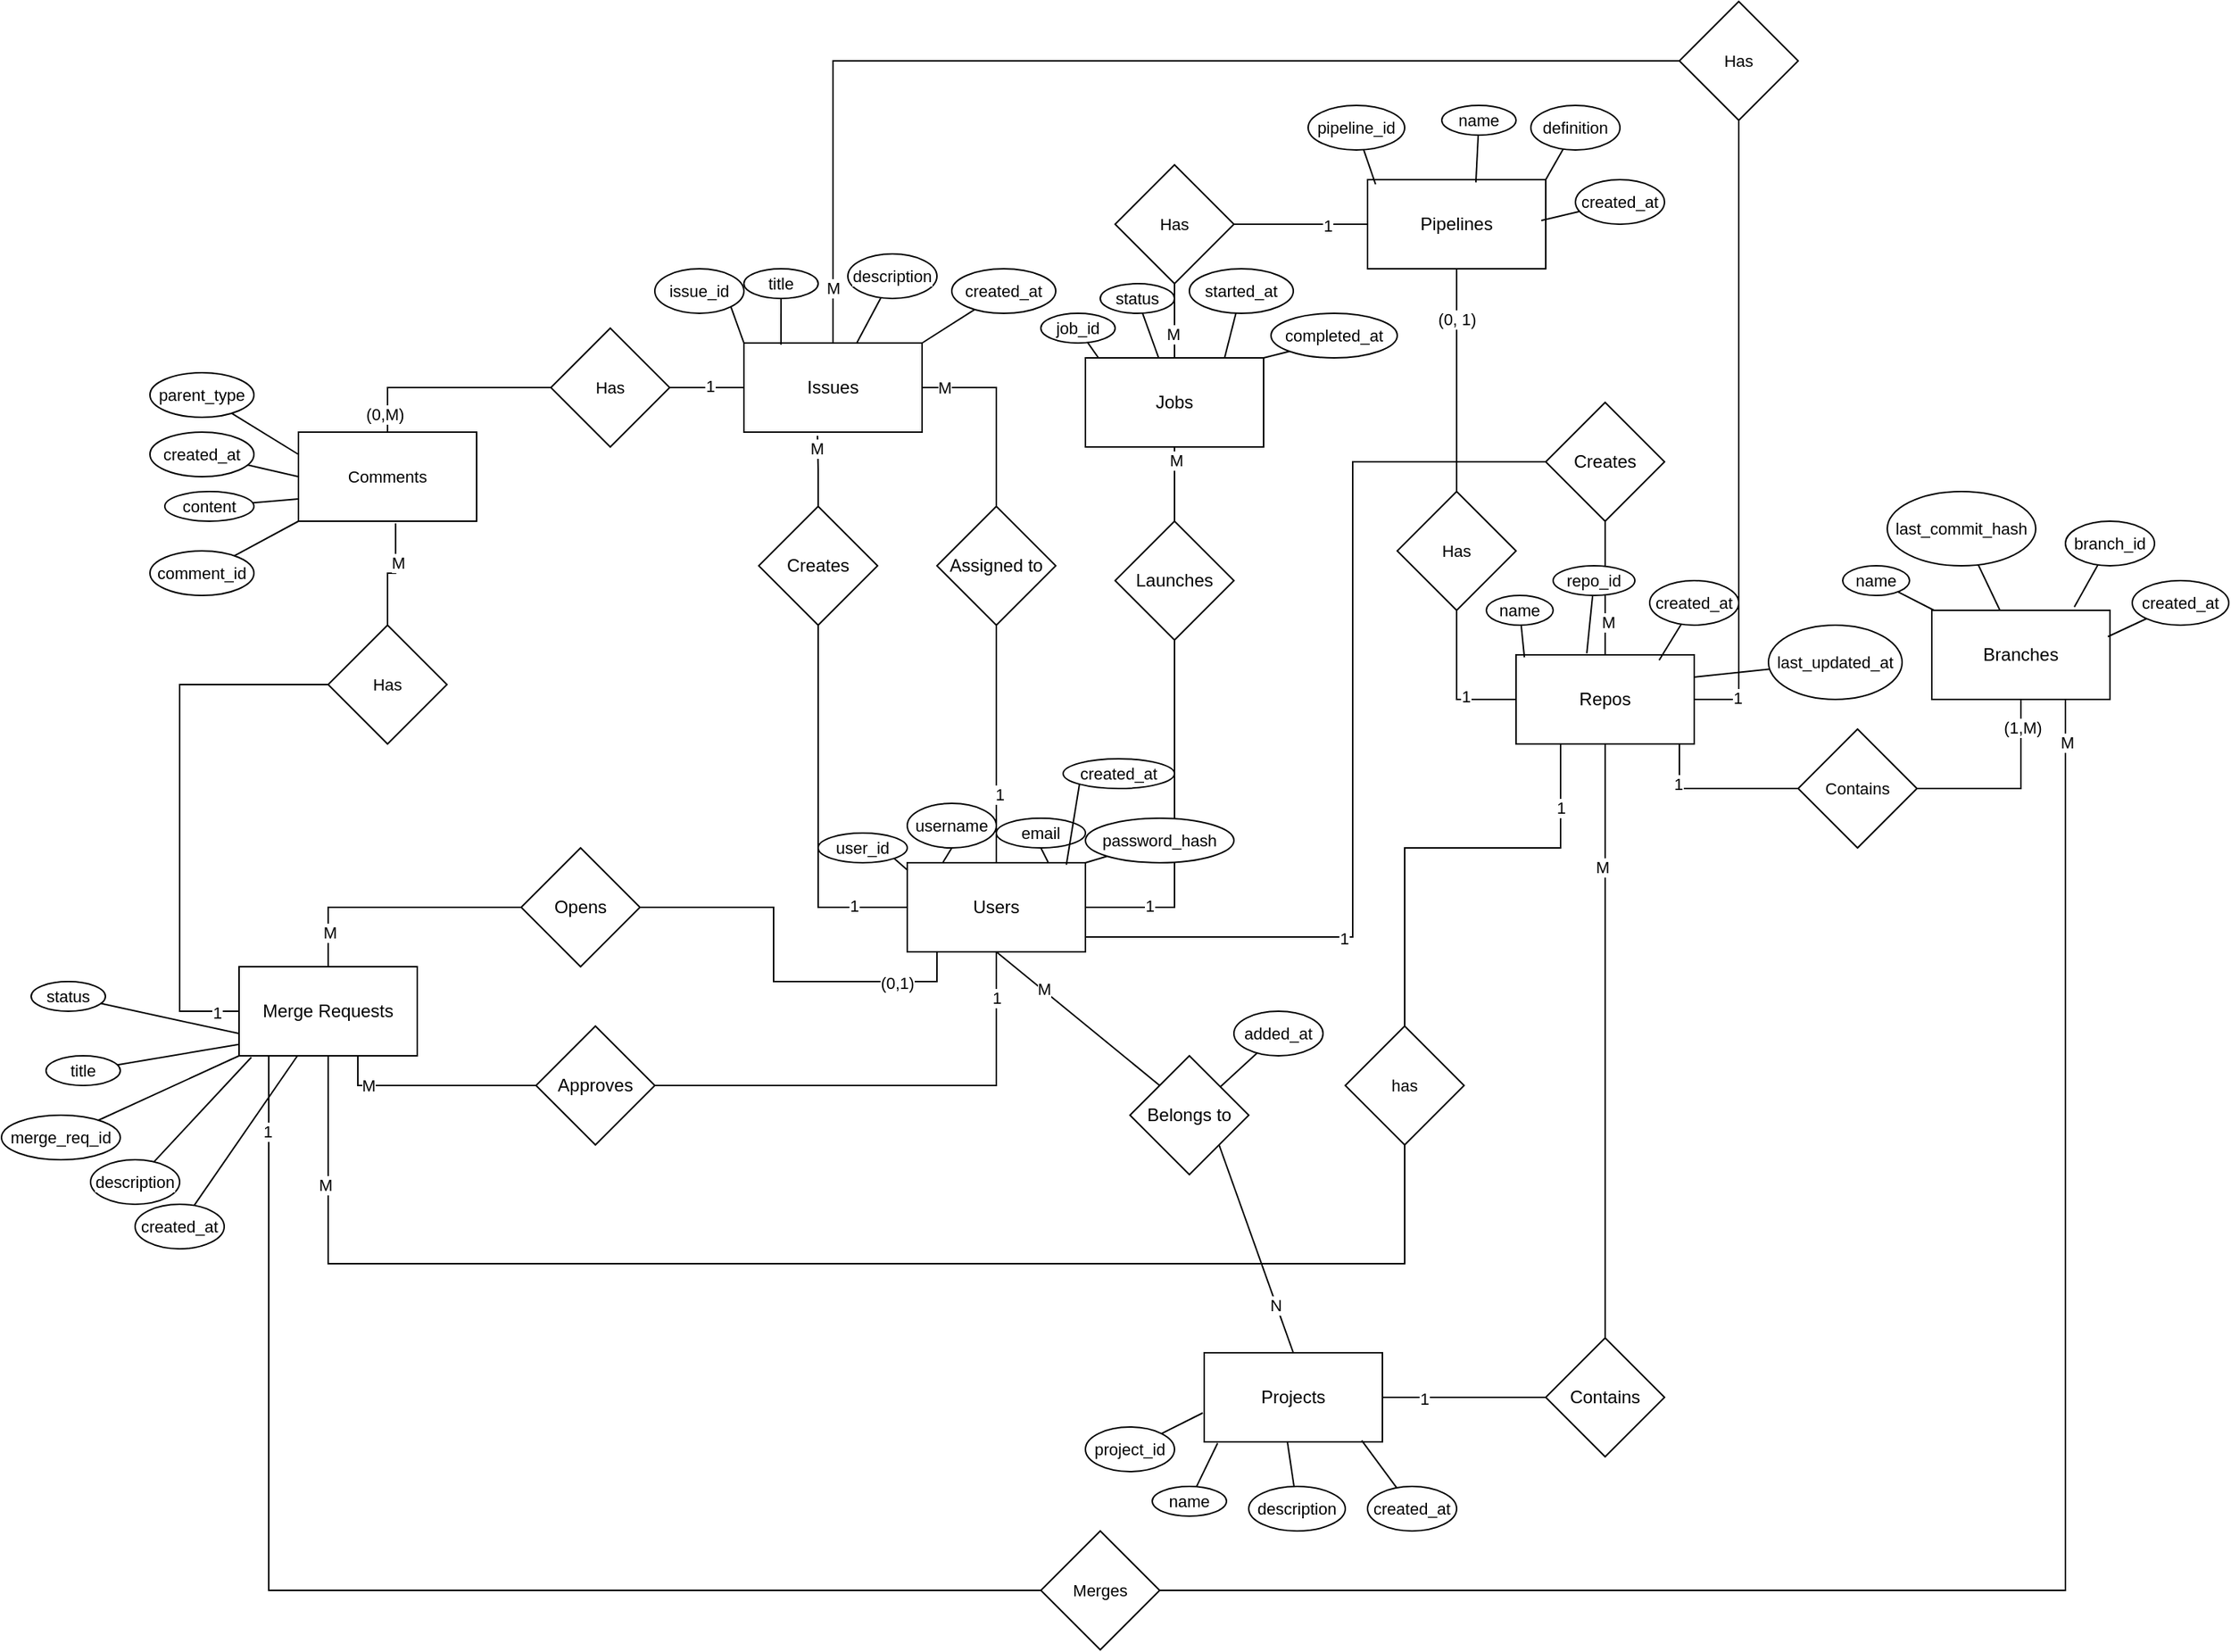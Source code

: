 <mxfile version="24.9.0">
  <diagram name="Page-1" id="9WMXPmVGfLl9m-wF9AGq">
    <mxGraphModel dx="1347" dy="1374" grid="1" gridSize="10" guides="1" tooltips="1" connect="1" arrows="1" fold="1" page="1" pageScale="1" pageWidth="850" pageHeight="1100" math="0" shadow="0">
      <root>
        <mxCell id="0" />
        <mxCell id="1" parent="0" />
        <mxCell id="Exz_5KAonhEpIPO5piU3-28" style="edgeStyle=orthogonalEdgeStyle;shape=connector;rounded=0;orthogonalLoop=1;jettySize=auto;html=1;entryX=0.5;entryY=1;entryDx=0;entryDy=0;strokeColor=default;align=center;verticalAlign=middle;fontFamily=Helvetica;fontSize=11;fontColor=default;labelBackgroundColor=default;endArrow=none;endFill=0;" parent="1" source="7focWxFbv3LHwCpcYrbg-1" target="Exz_5KAonhEpIPO5piU3-11" edge="1">
          <mxGeometry relative="1" as="geometry" />
        </mxCell>
        <mxCell id="Exz_5KAonhEpIPO5piU3-44" value="1" style="edgeLabel;html=1;align=center;verticalAlign=middle;resizable=0;points=[];fontFamily=Helvetica;fontSize=11;fontColor=default;labelBackgroundColor=default;" parent="Exz_5KAonhEpIPO5piU3-28" vertex="1" connectable="0">
          <mxGeometry x="-0.643" y="1" relative="1" as="geometry">
            <mxPoint as="offset" />
          </mxGeometry>
        </mxCell>
        <mxCell id="Exz_5KAonhEpIPO5piU3-42" style="edgeStyle=orthogonalEdgeStyle;shape=connector;rounded=0;orthogonalLoop=1;jettySize=auto;html=1;entryX=0;entryY=0.5;entryDx=0;entryDy=0;strokeColor=default;align=center;verticalAlign=middle;fontFamily=Helvetica;fontSize=11;fontColor=default;labelBackgroundColor=default;endArrow=none;endFill=0;" parent="1" source="7focWxFbv3LHwCpcYrbg-1" target="Exz_5KAonhEpIPO5piU3-40" edge="1">
          <mxGeometry relative="1" as="geometry">
            <Array as="points">
              <mxPoint x="390" y="440" />
              <mxPoint x="390" y="120" />
            </Array>
          </mxGeometry>
        </mxCell>
        <mxCell id="Exz_5KAonhEpIPO5piU3-46" value="1" style="edgeLabel;html=1;align=center;verticalAlign=middle;resizable=0;points=[];fontFamily=Helvetica;fontSize=11;fontColor=default;labelBackgroundColor=default;" parent="Exz_5KAonhEpIPO5piU3-42" vertex="1" connectable="0">
          <mxGeometry x="-0.447" y="-1" relative="1" as="geometry">
            <mxPoint as="offset" />
          </mxGeometry>
        </mxCell>
        <mxCell id="7focWxFbv3LHwCpcYrbg-1" value="Users" style="rounded=0;whiteSpace=wrap;html=1;" parent="1" vertex="1">
          <mxGeometry x="90" y="390" width="120" height="60" as="geometry" />
        </mxCell>
        <mxCell id="Exz_5KAonhEpIPO5piU3-63" style="edgeStyle=orthogonalEdgeStyle;shape=connector;rounded=0;orthogonalLoop=1;jettySize=auto;html=1;entryX=0.5;entryY=1;entryDx=0;entryDy=0;strokeColor=default;align=center;verticalAlign=middle;fontFamily=Helvetica;fontSize=11;fontColor=default;labelBackgroundColor=default;endArrow=none;endFill=0;" parent="1" source="Exz_5KAonhEpIPO5piU3-1" target="Exz_5KAonhEpIPO5piU3-59" edge="1">
          <mxGeometry relative="1" as="geometry">
            <Array as="points">
              <mxPoint x="650" y="280" />
            </Array>
          </mxGeometry>
        </mxCell>
        <mxCell id="Exz_5KAonhEpIPO5piU3-64" value="1" style="edgeLabel;html=1;align=center;verticalAlign=middle;resizable=0;points=[];fontFamily=Helvetica;fontSize=11;fontColor=default;labelBackgroundColor=default;" parent="Exz_5KAonhEpIPO5piU3-63" vertex="1" connectable="0">
          <mxGeometry x="-0.852" y="1" relative="1" as="geometry">
            <mxPoint as="offset" />
          </mxGeometry>
        </mxCell>
        <mxCell id="Exz_5KAonhEpIPO5piU3-78" style="edgeStyle=orthogonalEdgeStyle;shape=connector;rounded=0;orthogonalLoop=1;jettySize=auto;html=1;entryX=0;entryY=0.5;entryDx=0;entryDy=0;strokeColor=default;align=center;verticalAlign=middle;fontFamily=Helvetica;fontSize=11;fontColor=default;labelBackgroundColor=default;endArrow=none;endFill=0;" parent="1" source="Exz_5KAonhEpIPO5piU3-1" target="Exz_5KAonhEpIPO5piU3-77" edge="1">
          <mxGeometry relative="1" as="geometry">
            <Array as="points">
              <mxPoint x="610" y="340" />
            </Array>
          </mxGeometry>
        </mxCell>
        <mxCell id="Exz_5KAonhEpIPO5piU3-80" value="1" style="edgeLabel;html=1;align=center;verticalAlign=middle;resizable=0;points=[];fontFamily=Helvetica;fontSize=11;fontColor=default;labelBackgroundColor=default;" parent="Exz_5KAonhEpIPO5piU3-78" vertex="1" connectable="0">
          <mxGeometry x="-0.522" y="-1" relative="1" as="geometry">
            <mxPoint as="offset" />
          </mxGeometry>
        </mxCell>
        <mxCell id="Exz_5KAonhEpIPO5piU3-1" value="Repos" style="rounded=0;whiteSpace=wrap;html=1;" parent="1" vertex="1">
          <mxGeometry x="500" y="250" width="120" height="60" as="geometry" />
        </mxCell>
        <mxCell id="Exz_5KAonhEpIPO5piU3-61" style="edgeStyle=orthogonalEdgeStyle;shape=connector;rounded=0;orthogonalLoop=1;jettySize=auto;html=1;entryX=0;entryY=0.5;entryDx=0;entryDy=0;strokeColor=default;align=center;verticalAlign=middle;fontFamily=Helvetica;fontSize=11;fontColor=default;labelBackgroundColor=default;endArrow=none;endFill=0;" parent="1" source="Exz_5KAonhEpIPO5piU3-2" target="Exz_5KAonhEpIPO5piU3-59" edge="1">
          <mxGeometry relative="1" as="geometry">
            <Array as="points">
              <mxPoint x="40" y="-150" />
            </Array>
          </mxGeometry>
        </mxCell>
        <mxCell id="Exz_5KAonhEpIPO5piU3-65" value="M" style="edgeLabel;html=1;align=center;verticalAlign=middle;resizable=0;points=[];fontFamily=Helvetica;fontSize=11;fontColor=default;labelBackgroundColor=default;" parent="Exz_5KAonhEpIPO5piU3-61" vertex="1" connectable="0">
          <mxGeometry x="-0.901" relative="1" as="geometry">
            <mxPoint as="offset" />
          </mxGeometry>
        </mxCell>
        <mxCell id="Exz_5KAonhEpIPO5piU3-88" style="edgeStyle=orthogonalEdgeStyle;shape=connector;rounded=0;orthogonalLoop=1;jettySize=auto;html=1;entryX=1;entryY=0.5;entryDx=0;entryDy=0;strokeColor=default;align=center;verticalAlign=middle;fontFamily=Helvetica;fontSize=11;fontColor=default;labelBackgroundColor=default;endArrow=none;endFill=0;" parent="1" source="Exz_5KAonhEpIPO5piU3-2" target="Exz_5KAonhEpIPO5piU3-83" edge="1">
          <mxGeometry relative="1" as="geometry" />
        </mxCell>
        <mxCell id="Exz_5KAonhEpIPO5piU3-92" value="1" style="edgeLabel;html=1;align=center;verticalAlign=middle;resizable=0;points=[];fontFamily=Helvetica;fontSize=11;fontColor=default;labelBackgroundColor=default;" parent="Exz_5KAonhEpIPO5piU3-88" vertex="1" connectable="0">
          <mxGeometry x="-0.083" y="-1" relative="1" as="geometry">
            <mxPoint as="offset" />
          </mxGeometry>
        </mxCell>
        <mxCell id="Exz_5KAonhEpIPO5piU3-2" value="Issues" style="rounded=0;whiteSpace=wrap;html=1;" parent="1" vertex="1">
          <mxGeometry x="-20" y="40" width="120" height="60" as="geometry" />
        </mxCell>
        <mxCell id="Exz_5KAonhEpIPO5piU3-68" style="edgeStyle=orthogonalEdgeStyle;shape=connector;rounded=0;orthogonalLoop=1;jettySize=auto;html=1;entryX=0.5;entryY=0;entryDx=0;entryDy=0;strokeColor=default;align=center;verticalAlign=middle;fontFamily=Helvetica;fontSize=11;fontColor=default;labelBackgroundColor=default;endArrow=none;endFill=0;" parent="1" source="Exz_5KAonhEpIPO5piU3-3" target="Exz_5KAonhEpIPO5piU3-67" edge="1">
          <mxGeometry relative="1" as="geometry" />
        </mxCell>
        <mxCell id="Exz_5KAonhEpIPO5piU3-74" value="(0, 1)" style="edgeLabel;html=1;align=center;verticalAlign=middle;resizable=0;points=[];fontFamily=Helvetica;fontSize=11;fontColor=default;labelBackgroundColor=default;" parent="Exz_5KAonhEpIPO5piU3-68" vertex="1" connectable="0">
          <mxGeometry x="-0.548" relative="1" as="geometry">
            <mxPoint as="offset" />
          </mxGeometry>
        </mxCell>
        <mxCell id="Exz_5KAonhEpIPO5piU3-70" style="edgeStyle=orthogonalEdgeStyle;shape=connector;rounded=0;orthogonalLoop=1;jettySize=auto;html=1;entryX=1;entryY=0.5;entryDx=0;entryDy=0;strokeColor=default;align=center;verticalAlign=middle;fontFamily=Helvetica;fontSize=11;fontColor=default;labelBackgroundColor=default;endArrow=none;endFill=0;" parent="1" source="Exz_5KAonhEpIPO5piU3-3" target="Exz_5KAonhEpIPO5piU3-66" edge="1">
          <mxGeometry relative="1" as="geometry" />
        </mxCell>
        <mxCell id="Exz_5KAonhEpIPO5piU3-72" value="1" style="edgeLabel;html=1;align=center;verticalAlign=middle;resizable=0;points=[];fontFamily=Helvetica;fontSize=11;fontColor=default;labelBackgroundColor=default;" parent="Exz_5KAonhEpIPO5piU3-70" vertex="1" connectable="0">
          <mxGeometry x="-0.403" y="1" relative="1" as="geometry">
            <mxPoint as="offset" />
          </mxGeometry>
        </mxCell>
        <mxCell id="Exz_5KAonhEpIPO5piU3-3" value="Pipelines" style="rounded=0;whiteSpace=wrap;html=1;" parent="1" vertex="1">
          <mxGeometry x="400" y="-70" width="120" height="60" as="geometry" />
        </mxCell>
        <mxCell id="Exz_5KAonhEpIPO5piU3-50" style="edgeStyle=orthogonalEdgeStyle;shape=connector;rounded=0;orthogonalLoop=1;jettySize=auto;html=1;entryX=0;entryY=0.5;entryDx=0;entryDy=0;strokeColor=default;align=center;verticalAlign=middle;fontFamily=Helvetica;fontSize=11;fontColor=default;labelBackgroundColor=default;endArrow=none;endFill=0;" parent="1" source="Exz_5KAonhEpIPO5piU3-4" target="Exz_5KAonhEpIPO5piU3-41" edge="1">
          <mxGeometry relative="1" as="geometry" />
        </mxCell>
        <mxCell id="Exz_5KAonhEpIPO5piU3-52" value="1" style="edgeLabel;html=1;align=center;verticalAlign=middle;resizable=0;points=[];fontFamily=Helvetica;fontSize=11;fontColor=default;labelBackgroundColor=default;" parent="Exz_5KAonhEpIPO5piU3-50" vertex="1" connectable="0">
          <mxGeometry x="-0.496" y="-1" relative="1" as="geometry">
            <mxPoint as="offset" />
          </mxGeometry>
        </mxCell>
        <mxCell id="Exz_5KAonhEpIPO5piU3-4" value="Projects" style="rounded=0;whiteSpace=wrap;html=1;" parent="1" vertex="1">
          <mxGeometry x="290" y="720" width="120" height="60" as="geometry" />
        </mxCell>
        <mxCell id="Exz_5KAonhEpIPO5piU3-5" value="Branches" style="rounded=0;whiteSpace=wrap;html=1;" parent="1" vertex="1">
          <mxGeometry x="780" y="220" width="120" height="60" as="geometry" />
        </mxCell>
        <mxCell id="Exz_5KAonhEpIPO5piU3-85" style="edgeStyle=orthogonalEdgeStyle;shape=connector;rounded=0;orthogonalLoop=1;jettySize=auto;html=1;entryX=0;entryY=0.5;entryDx=0;entryDy=0;strokeColor=default;align=center;verticalAlign=middle;fontFamily=Helvetica;fontSize=11;fontColor=default;labelBackgroundColor=default;endArrow=none;endFill=0;" parent="1" source="Exz_5KAonhEpIPO5piU3-6" target="Exz_5KAonhEpIPO5piU3-84" edge="1">
          <mxGeometry relative="1" as="geometry">
            <Array as="points">
              <mxPoint x="-400" y="490" />
              <mxPoint x="-400" y="270" />
            </Array>
          </mxGeometry>
        </mxCell>
        <mxCell id="Exz_5KAonhEpIPO5piU3-89" value="1" style="edgeLabel;html=1;align=center;verticalAlign=middle;resizable=0;points=[];fontFamily=Helvetica;fontSize=11;fontColor=default;labelBackgroundColor=default;" parent="Exz_5KAonhEpIPO5piU3-85" vertex="1" connectable="0">
          <mxGeometry x="-0.913" y="1" relative="1" as="geometry">
            <mxPoint as="offset" />
          </mxGeometry>
        </mxCell>
        <mxCell id="Exz_5KAonhEpIPO5piU3-95" style="edgeStyle=orthogonalEdgeStyle;shape=connector;rounded=0;orthogonalLoop=1;jettySize=auto;html=1;entryX=0;entryY=0.5;entryDx=0;entryDy=0;strokeColor=default;align=center;verticalAlign=middle;fontFamily=Helvetica;fontSize=11;fontColor=default;labelBackgroundColor=default;endArrow=none;endFill=0;" parent="1" source="Exz_5KAonhEpIPO5piU3-6" target="Exz_5KAonhEpIPO5piU3-94" edge="1">
          <mxGeometry relative="1" as="geometry">
            <Array as="points">
              <mxPoint x="-340" y="880" />
            </Array>
          </mxGeometry>
        </mxCell>
        <mxCell id="Exz_5KAonhEpIPO5piU3-97" value="1" style="edgeLabel;html=1;align=center;verticalAlign=middle;resizable=0;points=[];fontFamily=Helvetica;fontSize=11;fontColor=default;labelBackgroundColor=default;" parent="Exz_5KAonhEpIPO5piU3-95" vertex="1" connectable="0">
          <mxGeometry x="-0.884" y="-1" relative="1" as="geometry">
            <mxPoint as="offset" />
          </mxGeometry>
        </mxCell>
        <mxCell id="Exz_5KAonhEpIPO5piU3-101" style="edgeStyle=orthogonalEdgeStyle;shape=connector;rounded=0;orthogonalLoop=1;jettySize=auto;html=1;entryX=0.5;entryY=1;entryDx=0;entryDy=0;strokeColor=default;align=center;verticalAlign=middle;fontFamily=Helvetica;fontSize=11;fontColor=default;labelBackgroundColor=default;endArrow=none;endFill=0;" parent="1" source="Exz_5KAonhEpIPO5piU3-6" target="Exz_5KAonhEpIPO5piU3-100" edge="1">
          <mxGeometry relative="1" as="geometry">
            <Array as="points">
              <mxPoint x="-300" y="660" />
              <mxPoint x="425" y="660" />
            </Array>
          </mxGeometry>
        </mxCell>
        <mxCell id="Exz_5KAonhEpIPO5piU3-103" value="M" style="edgeLabel;html=1;align=center;verticalAlign=middle;resizable=0;points=[];fontFamily=Helvetica;fontSize=11;fontColor=default;labelBackgroundColor=default;" parent="Exz_5KAonhEpIPO5piU3-101" vertex="1" connectable="0">
          <mxGeometry x="-0.816" y="-2" relative="1" as="geometry">
            <mxPoint as="offset" />
          </mxGeometry>
        </mxCell>
        <mxCell id="Exz_5KAonhEpIPO5piU3-6" value="Merge Requests" style="rounded=0;whiteSpace=wrap;html=1;" parent="1" vertex="1">
          <mxGeometry x="-360" y="460" width="120" height="60" as="geometry" />
        </mxCell>
        <mxCell id="Exz_5KAonhEpIPO5piU3-7" value="Jobs" style="rounded=0;whiteSpace=wrap;html=1;" parent="1" vertex="1">
          <mxGeometry x="210" y="50" width="120" height="60" as="geometry" />
        </mxCell>
        <mxCell id="Exz_5KAonhEpIPO5piU3-8" value="Belongs to" style="rhombus;whiteSpace=wrap;html=1;" parent="1" vertex="1">
          <mxGeometry x="240" y="520" width="80" height="80" as="geometry" />
        </mxCell>
        <mxCell id="Exz_5KAonhEpIPO5piU3-9" value="" style="endArrow=none;html=1;rounded=0;entryX=0.5;entryY=1;entryDx=0;entryDy=0;exitX=0;exitY=0;exitDx=0;exitDy=0;" parent="1" source="Exz_5KAonhEpIPO5piU3-8" target="7focWxFbv3LHwCpcYrbg-1" edge="1">
          <mxGeometry width="50" height="50" relative="1" as="geometry">
            <mxPoint x="120" y="550" as="sourcePoint" />
            <mxPoint x="170" y="500" as="targetPoint" />
          </mxGeometry>
        </mxCell>
        <mxCell id="Exz_5KAonhEpIPO5piU3-48" value="M" style="edgeLabel;html=1;align=center;verticalAlign=middle;resizable=0;points=[];fontFamily=Helvetica;fontSize=11;fontColor=default;labelBackgroundColor=default;" parent="Exz_5KAonhEpIPO5piU3-9" vertex="1" connectable="0">
          <mxGeometry x="0.43" y="-1" relative="1" as="geometry">
            <mxPoint as="offset" />
          </mxGeometry>
        </mxCell>
        <mxCell id="Exz_5KAonhEpIPO5piU3-10" value="" style="endArrow=none;html=1;rounded=0;entryX=1;entryY=1;entryDx=0;entryDy=0;exitX=0.5;exitY=0;exitDx=0;exitDy=0;" parent="1" source="Exz_5KAonhEpIPO5piU3-4" target="Exz_5KAonhEpIPO5piU3-8" edge="1">
          <mxGeometry width="50" height="50" relative="1" as="geometry">
            <mxPoint x="390" y="630" as="sourcePoint" />
            <mxPoint x="300" y="610" as="targetPoint" />
          </mxGeometry>
        </mxCell>
        <mxCell id="Exz_5KAonhEpIPO5piU3-49" value="N" style="edgeLabel;html=1;align=center;verticalAlign=middle;resizable=0;points=[];fontFamily=Helvetica;fontSize=11;fontColor=default;labelBackgroundColor=default;" parent="Exz_5KAonhEpIPO5piU3-10" vertex="1" connectable="0">
          <mxGeometry x="-0.528" y="1" relative="1" as="geometry">
            <mxPoint as="offset" />
          </mxGeometry>
        </mxCell>
        <mxCell id="Exz_5KAonhEpIPO5piU3-29" style="edgeStyle=orthogonalEdgeStyle;shape=connector;rounded=0;orthogonalLoop=1;jettySize=auto;html=1;entryX=0.5;entryY=1;entryDx=0;entryDy=0;strokeColor=default;align=center;verticalAlign=middle;fontFamily=Helvetica;fontSize=11;fontColor=default;labelBackgroundColor=default;endArrow=none;endFill=0;" parent="1" source="Exz_5KAonhEpIPO5piU3-11" target="Exz_5KAonhEpIPO5piU3-7" edge="1">
          <mxGeometry relative="1" as="geometry" />
        </mxCell>
        <mxCell id="Exz_5KAonhEpIPO5piU3-45" value="M" style="edgeLabel;html=1;align=center;verticalAlign=middle;resizable=0;points=[];fontFamily=Helvetica;fontSize=11;fontColor=default;labelBackgroundColor=default;" parent="Exz_5KAonhEpIPO5piU3-29" vertex="1" connectable="0">
          <mxGeometry x="0.668" y="-1" relative="1" as="geometry">
            <mxPoint as="offset" />
          </mxGeometry>
        </mxCell>
        <mxCell id="Exz_5KAonhEpIPO5piU3-11" value="Launches" style="rhombus;whiteSpace=wrap;html=1;" parent="1" vertex="1">
          <mxGeometry x="230" y="160" width="80" height="80" as="geometry" />
        </mxCell>
        <mxCell id="Exz_5KAonhEpIPO5piU3-17" style="edgeStyle=orthogonalEdgeStyle;rounded=0;orthogonalLoop=1;jettySize=auto;html=1;exitX=0.5;exitY=1;exitDx=0;exitDy=0;entryX=0.5;entryY=0;entryDx=0;entryDy=0;endArrow=none;endFill=0;" parent="1" source="Exz_5KAonhEpIPO5piU3-12" target="7focWxFbv3LHwCpcYrbg-1" edge="1">
          <mxGeometry relative="1" as="geometry" />
        </mxCell>
        <mxCell id="Exz_5KAonhEpIPO5piU3-26" value="1" style="edgeLabel;html=1;align=center;verticalAlign=middle;resizable=0;points=[];fontFamily=Helvetica;fontSize=11;fontColor=default;labelBackgroundColor=default;" parent="Exz_5KAonhEpIPO5piU3-17" vertex="1" connectable="0">
          <mxGeometry x="0.417" y="2" relative="1" as="geometry">
            <mxPoint as="offset" />
          </mxGeometry>
        </mxCell>
        <mxCell id="Exz_5KAonhEpIPO5piU3-24" style="edgeStyle=orthogonalEdgeStyle;shape=connector;rounded=0;orthogonalLoop=1;jettySize=auto;html=1;exitX=0.5;exitY=0;exitDx=0;exitDy=0;entryX=1;entryY=0.5;entryDx=0;entryDy=0;strokeColor=default;align=center;verticalAlign=middle;fontFamily=Helvetica;fontSize=11;fontColor=default;labelBackgroundColor=default;endArrow=none;endFill=0;" parent="1" source="Exz_5KAonhEpIPO5piU3-12" target="Exz_5KAonhEpIPO5piU3-2" edge="1">
          <mxGeometry relative="1" as="geometry" />
        </mxCell>
        <mxCell id="Exz_5KAonhEpIPO5piU3-27" value="M" style="edgeLabel;html=1;align=center;verticalAlign=middle;resizable=0;points=[];fontFamily=Helvetica;fontSize=11;fontColor=default;labelBackgroundColor=default;" parent="Exz_5KAonhEpIPO5piU3-24" vertex="1" connectable="0">
          <mxGeometry x="0.769" relative="1" as="geometry">
            <mxPoint as="offset" />
          </mxGeometry>
        </mxCell>
        <mxCell id="Exz_5KAonhEpIPO5piU3-12" value="Assigned to" style="rhombus;whiteSpace=wrap;html=1;" parent="1" vertex="1">
          <mxGeometry x="110" y="150" width="80" height="80" as="geometry" />
        </mxCell>
        <mxCell id="Exz_5KAonhEpIPO5piU3-13" value="Creates" style="rhombus;whiteSpace=wrap;html=1;" parent="1" vertex="1">
          <mxGeometry x="-10" y="150" width="80" height="80" as="geometry" />
        </mxCell>
        <mxCell id="Exz_5KAonhEpIPO5piU3-32" style="edgeStyle=orthogonalEdgeStyle;shape=connector;rounded=0;orthogonalLoop=1;jettySize=auto;html=1;entryX=0.5;entryY=0;entryDx=0;entryDy=0;strokeColor=default;align=center;verticalAlign=middle;fontFamily=Helvetica;fontSize=11;fontColor=default;labelBackgroundColor=default;endArrow=none;endFill=0;" parent="1" source="Exz_5KAonhEpIPO5piU3-14" target="Exz_5KAonhEpIPO5piU3-6" edge="1">
          <mxGeometry relative="1" as="geometry" />
        </mxCell>
        <mxCell id="Exz_5KAonhEpIPO5piU3-39" value="M" style="edgeLabel;html=1;align=center;verticalAlign=middle;resizable=0;points=[];fontFamily=Helvetica;fontSize=11;fontColor=default;labelBackgroundColor=default;" parent="Exz_5KAonhEpIPO5piU3-32" vertex="1" connectable="0">
          <mxGeometry x="0.724" y="1" relative="1" as="geometry">
            <mxPoint as="offset" />
          </mxGeometry>
        </mxCell>
        <mxCell id="Exz_5KAonhEpIPO5piU3-14" value="Opens" style="rhombus;whiteSpace=wrap;html=1;" parent="1" vertex="1">
          <mxGeometry x="-170" y="380" width="80" height="80" as="geometry" />
        </mxCell>
        <mxCell id="Exz_5KAonhEpIPO5piU3-33" style="edgeStyle=orthogonalEdgeStyle;shape=connector;rounded=0;orthogonalLoop=1;jettySize=auto;html=1;entryX=0.5;entryY=1;entryDx=0;entryDy=0;strokeColor=default;align=center;verticalAlign=middle;fontFamily=Helvetica;fontSize=11;fontColor=default;labelBackgroundColor=default;endArrow=none;endFill=0;" parent="1" source="Exz_5KAonhEpIPO5piU3-15" target="Exz_5KAonhEpIPO5piU3-6" edge="1">
          <mxGeometry relative="1" as="geometry">
            <Array as="points">
              <mxPoint x="-280" y="540" />
              <mxPoint x="-280" y="520" />
            </Array>
          </mxGeometry>
        </mxCell>
        <mxCell id="Exz_5KAonhEpIPO5piU3-38" value="M" style="edgeLabel;html=1;align=center;verticalAlign=middle;resizable=0;points=[];fontFamily=Helvetica;fontSize=11;fontColor=default;labelBackgroundColor=default;" parent="Exz_5KAonhEpIPO5piU3-33" vertex="1" connectable="0">
          <mxGeometry x="0.419" relative="1" as="geometry">
            <mxPoint as="offset" />
          </mxGeometry>
        </mxCell>
        <mxCell id="Exz_5KAonhEpIPO5piU3-15" value="Approves" style="rhombus;whiteSpace=wrap;html=1;" parent="1" vertex="1">
          <mxGeometry x="-160" y="500" width="80" height="80" as="geometry" />
        </mxCell>
        <mxCell id="Exz_5KAonhEpIPO5piU3-21" value="" style="endArrow=none;html=1;rounded=0;strokeColor=default;align=center;verticalAlign=middle;fontFamily=Helvetica;fontSize=11;fontColor=default;labelBackgroundColor=default;edgeStyle=orthogonalEdgeStyle;entryX=0;entryY=0.5;entryDx=0;entryDy=0;exitX=0.5;exitY=1;exitDx=0;exitDy=0;" parent="1" source="Exz_5KAonhEpIPO5piU3-13" target="7focWxFbv3LHwCpcYrbg-1" edge="1">
          <mxGeometry width="50" height="50" relative="1" as="geometry">
            <mxPoint y="400" as="sourcePoint" />
            <mxPoint x="50" y="350" as="targetPoint" />
          </mxGeometry>
        </mxCell>
        <mxCell id="Exz_5KAonhEpIPO5piU3-22" value="1" style="edgeLabel;html=1;align=center;verticalAlign=middle;resizable=0;points=[];fontFamily=Helvetica;fontSize=11;fontColor=default;labelBackgroundColor=default;" parent="Exz_5KAonhEpIPO5piU3-21" vertex="1" connectable="0">
          <mxGeometry x="0.707" y="1" relative="1" as="geometry">
            <mxPoint as="offset" />
          </mxGeometry>
        </mxCell>
        <mxCell id="Exz_5KAonhEpIPO5piU3-23" style="edgeStyle=orthogonalEdgeStyle;shape=connector;rounded=0;orthogonalLoop=1;jettySize=auto;html=1;entryX=0.413;entryY=1.042;entryDx=0;entryDy=0;entryPerimeter=0;strokeColor=default;align=center;verticalAlign=middle;fontFamily=Helvetica;fontSize=11;fontColor=default;labelBackgroundColor=default;endArrow=none;endFill=0;" parent="1" source="Exz_5KAonhEpIPO5piU3-13" target="Exz_5KAonhEpIPO5piU3-2" edge="1">
          <mxGeometry relative="1" as="geometry" />
        </mxCell>
        <mxCell id="Exz_5KAonhEpIPO5piU3-25" value="M" style="edgeLabel;html=1;align=center;verticalAlign=middle;resizable=0;points=[];fontFamily=Helvetica;fontSize=11;fontColor=default;labelBackgroundColor=default;" parent="Exz_5KAonhEpIPO5piU3-23" vertex="1" connectable="0">
          <mxGeometry x="0.667" y="1" relative="1" as="geometry">
            <mxPoint as="offset" />
          </mxGeometry>
        </mxCell>
        <mxCell id="Exz_5KAonhEpIPO5piU3-34" style="edgeStyle=orthogonalEdgeStyle;shape=connector;rounded=0;orthogonalLoop=1;jettySize=auto;html=1;strokeColor=default;align=center;verticalAlign=middle;fontFamily=Helvetica;fontSize=11;fontColor=default;labelBackgroundColor=default;endArrow=none;endFill=0;entryX=0.5;entryY=1;entryDx=0;entryDy=0;" parent="1" source="Exz_5KAonhEpIPO5piU3-15" target="7focWxFbv3LHwCpcYrbg-1" edge="1">
          <mxGeometry relative="1" as="geometry">
            <mxPoint x="145" y="460" as="targetPoint" />
          </mxGeometry>
        </mxCell>
        <mxCell id="Exz_5KAonhEpIPO5piU3-37" value="1" style="edgeLabel;html=1;align=center;verticalAlign=middle;resizable=0;points=[];fontFamily=Helvetica;fontSize=11;fontColor=default;labelBackgroundColor=default;" parent="Exz_5KAonhEpIPO5piU3-34" vertex="1" connectable="0">
          <mxGeometry x="0.808" relative="1" as="geometry">
            <mxPoint as="offset" />
          </mxGeometry>
        </mxCell>
        <mxCell id="Exz_5KAonhEpIPO5piU3-35" style="edgeStyle=orthogonalEdgeStyle;shape=connector;rounded=0;orthogonalLoop=1;jettySize=auto;html=1;entryX=0.167;entryY=1;entryDx=0;entryDy=0;entryPerimeter=0;strokeColor=default;align=center;verticalAlign=middle;fontFamily=Helvetica;fontSize=11;fontColor=default;labelBackgroundColor=default;endArrow=none;endFill=0;" parent="1" source="Exz_5KAonhEpIPO5piU3-14" target="7focWxFbv3LHwCpcYrbg-1" edge="1">
          <mxGeometry relative="1" as="geometry" />
        </mxCell>
        <mxCell id="Exz_5KAonhEpIPO5piU3-36" value="(0,1)" style="edgeLabel;html=1;align=center;verticalAlign=middle;resizable=0;points=[];fontFamily=Helvetica;fontSize=11;fontColor=default;labelBackgroundColor=default;" parent="Exz_5KAonhEpIPO5piU3-35" vertex="1" connectable="0">
          <mxGeometry x="0.648" relative="1" as="geometry">
            <mxPoint y="1" as="offset" />
          </mxGeometry>
        </mxCell>
        <mxCell id="Exz_5KAonhEpIPO5piU3-40" value="Creates" style="rhombus;whiteSpace=wrap;html=1;" parent="1" vertex="1">
          <mxGeometry x="520" y="80" width="80" height="80" as="geometry" />
        </mxCell>
        <mxCell id="Exz_5KAonhEpIPO5piU3-51" style="edgeStyle=orthogonalEdgeStyle;shape=connector;rounded=0;orthogonalLoop=1;jettySize=auto;html=1;entryX=0.5;entryY=1;entryDx=0;entryDy=0;strokeColor=default;align=center;verticalAlign=middle;fontFamily=Helvetica;fontSize=11;fontColor=default;labelBackgroundColor=default;endArrow=none;endFill=0;" parent="1" source="Exz_5KAonhEpIPO5piU3-41" target="Exz_5KAonhEpIPO5piU3-1" edge="1">
          <mxGeometry relative="1" as="geometry" />
        </mxCell>
        <mxCell id="Exz_5KAonhEpIPO5piU3-53" value="M" style="edgeLabel;html=1;align=center;verticalAlign=middle;resizable=0;points=[];fontFamily=Helvetica;fontSize=11;fontColor=default;labelBackgroundColor=default;" parent="Exz_5KAonhEpIPO5piU3-51" vertex="1" connectable="0">
          <mxGeometry x="0.585" y="2" relative="1" as="geometry">
            <mxPoint as="offset" />
          </mxGeometry>
        </mxCell>
        <mxCell id="Exz_5KAonhEpIPO5piU3-41" value="Contains" style="rhombus;whiteSpace=wrap;html=1;" parent="1" vertex="1">
          <mxGeometry x="520" y="710" width="80" height="80" as="geometry" />
        </mxCell>
        <mxCell id="Exz_5KAonhEpIPO5piU3-43" style="edgeStyle=orthogonalEdgeStyle;shape=connector;rounded=0;orthogonalLoop=1;jettySize=auto;html=1;exitX=0.5;exitY=1;exitDx=0;exitDy=0;strokeColor=default;align=center;verticalAlign=middle;fontFamily=Helvetica;fontSize=11;fontColor=default;labelBackgroundColor=default;endArrow=none;endFill=0;entryX=0.5;entryY=0;entryDx=0;entryDy=0;" parent="1" source="Exz_5KAonhEpIPO5piU3-40" target="Exz_5KAonhEpIPO5piU3-1" edge="1">
          <mxGeometry relative="1" as="geometry">
            <mxPoint x="560" y="240" as="targetPoint" />
          </mxGeometry>
        </mxCell>
        <mxCell id="Exz_5KAonhEpIPO5piU3-47" value="M" style="edgeLabel;html=1;align=center;verticalAlign=middle;resizable=0;points=[];fontFamily=Helvetica;fontSize=11;fontColor=default;labelBackgroundColor=default;" parent="Exz_5KAonhEpIPO5piU3-43" vertex="1" connectable="0">
          <mxGeometry x="0.504" y="2" relative="1" as="geometry">
            <mxPoint as="offset" />
          </mxGeometry>
        </mxCell>
        <mxCell id="Exz_5KAonhEpIPO5piU3-59" value="Has" style="rhombus;whiteSpace=wrap;html=1;fontFamily=Helvetica;fontSize=11;fontColor=default;labelBackgroundColor=default;" parent="1" vertex="1">
          <mxGeometry x="610" y="-190" width="80" height="80" as="geometry" />
        </mxCell>
        <mxCell id="Exz_5KAonhEpIPO5piU3-71" style="edgeStyle=orthogonalEdgeStyle;shape=connector;rounded=0;orthogonalLoop=1;jettySize=auto;html=1;entryX=0.5;entryY=0;entryDx=0;entryDy=0;strokeColor=default;align=center;verticalAlign=middle;fontFamily=Helvetica;fontSize=11;fontColor=default;labelBackgroundColor=default;endArrow=none;endFill=0;" parent="1" source="Exz_5KAonhEpIPO5piU3-66" target="Exz_5KAonhEpIPO5piU3-7" edge="1">
          <mxGeometry relative="1" as="geometry" />
        </mxCell>
        <mxCell id="Exz_5KAonhEpIPO5piU3-73" value="M" style="edgeLabel;html=1;align=center;verticalAlign=middle;resizable=0;points=[];fontFamily=Helvetica;fontSize=11;fontColor=default;labelBackgroundColor=default;" parent="Exz_5KAonhEpIPO5piU3-71" vertex="1" connectable="0">
          <mxGeometry x="0.336" y="-1" relative="1" as="geometry">
            <mxPoint as="offset" />
          </mxGeometry>
        </mxCell>
        <mxCell id="Exz_5KAonhEpIPO5piU3-66" value="Has" style="rhombus;whiteSpace=wrap;html=1;fontFamily=Helvetica;fontSize=11;fontColor=default;labelBackgroundColor=default;" parent="1" vertex="1">
          <mxGeometry x="230" y="-80" width="80" height="80" as="geometry" />
        </mxCell>
        <mxCell id="Exz_5KAonhEpIPO5piU3-69" style="edgeStyle=orthogonalEdgeStyle;shape=connector;rounded=0;orthogonalLoop=1;jettySize=auto;html=1;entryX=0;entryY=0.5;entryDx=0;entryDy=0;strokeColor=default;align=center;verticalAlign=middle;fontFamily=Helvetica;fontSize=11;fontColor=default;labelBackgroundColor=default;endArrow=none;endFill=0;" parent="1" source="Exz_5KAonhEpIPO5piU3-67" target="Exz_5KAonhEpIPO5piU3-1" edge="1">
          <mxGeometry relative="1" as="geometry" />
        </mxCell>
        <mxCell id="Exz_5KAonhEpIPO5piU3-75" value="1" style="edgeLabel;html=1;align=center;verticalAlign=middle;resizable=0;points=[];fontFamily=Helvetica;fontSize=11;fontColor=default;labelBackgroundColor=default;" parent="Exz_5KAonhEpIPO5piU3-69" vertex="1" connectable="0">
          <mxGeometry x="0.321" y="2" relative="1" as="geometry">
            <mxPoint as="offset" />
          </mxGeometry>
        </mxCell>
        <mxCell id="Exz_5KAonhEpIPO5piU3-67" value="Has" style="rhombus;whiteSpace=wrap;html=1;fontFamily=Helvetica;fontSize=11;fontColor=default;labelBackgroundColor=default;" parent="1" vertex="1">
          <mxGeometry x="420" y="140" width="80" height="80" as="geometry" />
        </mxCell>
        <mxCell id="Exz_5KAonhEpIPO5piU3-79" style="edgeStyle=orthogonalEdgeStyle;shape=connector;rounded=0;orthogonalLoop=1;jettySize=auto;html=1;entryX=0.5;entryY=1;entryDx=0;entryDy=0;strokeColor=default;align=center;verticalAlign=middle;fontFamily=Helvetica;fontSize=11;fontColor=default;labelBackgroundColor=default;endArrow=none;endFill=0;" parent="1" source="Exz_5KAonhEpIPO5piU3-77" target="Exz_5KAonhEpIPO5piU3-5" edge="1">
          <mxGeometry relative="1" as="geometry" />
        </mxCell>
        <mxCell id="Exz_5KAonhEpIPO5piU3-81" value="(1,M)" style="edgeLabel;html=1;align=center;verticalAlign=middle;resizable=0;points=[];fontFamily=Helvetica;fontSize=11;fontColor=default;labelBackgroundColor=default;" parent="Exz_5KAonhEpIPO5piU3-79" vertex="1" connectable="0">
          <mxGeometry x="0.707" y="-1" relative="1" as="geometry">
            <mxPoint as="offset" />
          </mxGeometry>
        </mxCell>
        <mxCell id="Exz_5KAonhEpIPO5piU3-77" value="Contains" style="rhombus;whiteSpace=wrap;html=1;fontFamily=Helvetica;fontSize=11;fontColor=default;labelBackgroundColor=default;" parent="1" vertex="1">
          <mxGeometry x="690" y="300" width="80" height="80" as="geometry" />
        </mxCell>
        <mxCell id="Exz_5KAonhEpIPO5piU3-82" value="Comments" style="rounded=0;whiteSpace=wrap;html=1;fontFamily=Helvetica;fontSize=11;fontColor=default;labelBackgroundColor=default;" parent="1" vertex="1">
          <mxGeometry x="-320" y="100" width="120" height="60" as="geometry" />
        </mxCell>
        <mxCell id="Exz_5KAonhEpIPO5piU3-87" style="edgeStyle=orthogonalEdgeStyle;shape=connector;rounded=0;orthogonalLoop=1;jettySize=auto;html=1;entryX=0.5;entryY=0;entryDx=0;entryDy=0;strokeColor=default;align=center;verticalAlign=middle;fontFamily=Helvetica;fontSize=11;fontColor=default;labelBackgroundColor=default;endArrow=none;endFill=0;" parent="1" source="Exz_5KAonhEpIPO5piU3-83" target="Exz_5KAonhEpIPO5piU3-82" edge="1">
          <mxGeometry relative="1" as="geometry" />
        </mxCell>
        <mxCell id="Exz_5KAonhEpIPO5piU3-91" value="(0,M)" style="edgeLabel;html=1;align=center;verticalAlign=middle;resizable=0;points=[];fontFamily=Helvetica;fontSize=11;fontColor=default;labelBackgroundColor=default;" parent="Exz_5KAonhEpIPO5piU3-87" vertex="1" connectable="0">
          <mxGeometry x="0.826" y="-2" relative="1" as="geometry">
            <mxPoint as="offset" />
          </mxGeometry>
        </mxCell>
        <mxCell id="Exz_5KAonhEpIPO5piU3-83" value="Has" style="rhombus;whiteSpace=wrap;html=1;fontFamily=Helvetica;fontSize=11;fontColor=default;labelBackgroundColor=default;" parent="1" vertex="1">
          <mxGeometry x="-150" y="30" width="80" height="80" as="geometry" />
        </mxCell>
        <mxCell id="Exz_5KAonhEpIPO5piU3-84" value="Has" style="rhombus;whiteSpace=wrap;html=1;fontFamily=Helvetica;fontSize=11;fontColor=default;labelBackgroundColor=default;" parent="1" vertex="1">
          <mxGeometry x="-300" y="230" width="80" height="80" as="geometry" />
        </mxCell>
        <mxCell id="Exz_5KAonhEpIPO5piU3-86" style="edgeStyle=orthogonalEdgeStyle;shape=connector;rounded=0;orthogonalLoop=1;jettySize=auto;html=1;entryX=0.545;entryY=1.024;entryDx=0;entryDy=0;entryPerimeter=0;strokeColor=default;align=center;verticalAlign=middle;fontFamily=Helvetica;fontSize=11;fontColor=default;labelBackgroundColor=default;endArrow=none;endFill=0;" parent="1" source="Exz_5KAonhEpIPO5piU3-84" target="Exz_5KAonhEpIPO5piU3-82" edge="1">
          <mxGeometry relative="1" as="geometry" />
        </mxCell>
        <mxCell id="Exz_5KAonhEpIPO5piU3-90" value="M" style="edgeLabel;html=1;align=center;verticalAlign=middle;resizable=0;points=[];fontFamily=Helvetica;fontSize=11;fontColor=default;labelBackgroundColor=default;" parent="Exz_5KAonhEpIPO5piU3-86" vertex="1" connectable="0">
          <mxGeometry x="0.301" y="-1" relative="1" as="geometry">
            <mxPoint as="offset" />
          </mxGeometry>
        </mxCell>
        <mxCell id="Exz_5KAonhEpIPO5piU3-96" style="edgeStyle=orthogonalEdgeStyle;shape=connector;rounded=0;orthogonalLoop=1;jettySize=auto;html=1;entryX=0.75;entryY=1;entryDx=0;entryDy=0;strokeColor=default;align=center;verticalAlign=middle;fontFamily=Helvetica;fontSize=11;fontColor=default;labelBackgroundColor=default;endArrow=none;endFill=0;" parent="1" source="Exz_5KAonhEpIPO5piU3-94" target="Exz_5KAonhEpIPO5piU3-5" edge="1">
          <mxGeometry relative="1" as="geometry" />
        </mxCell>
        <mxCell id="Exz_5KAonhEpIPO5piU3-98" value="M" style="edgeLabel;html=1;align=center;verticalAlign=middle;resizable=0;points=[];fontFamily=Helvetica;fontSize=11;fontColor=default;labelBackgroundColor=default;" parent="Exz_5KAonhEpIPO5piU3-96" vertex="1" connectable="0">
          <mxGeometry x="0.952" y="-1" relative="1" as="geometry">
            <mxPoint as="offset" />
          </mxGeometry>
        </mxCell>
        <mxCell id="Exz_5KAonhEpIPO5piU3-94" value="Merges" style="rhombus;whiteSpace=wrap;html=1;fontFamily=Helvetica;fontSize=11;fontColor=default;labelBackgroundColor=default;" parent="1" vertex="1">
          <mxGeometry x="180" y="840" width="80" height="80" as="geometry" />
        </mxCell>
        <mxCell id="Exz_5KAonhEpIPO5piU3-102" style="edgeStyle=orthogonalEdgeStyle;shape=connector;rounded=0;orthogonalLoop=1;jettySize=auto;html=1;entryX=0.25;entryY=1;entryDx=0;entryDy=0;strokeColor=default;align=center;verticalAlign=middle;fontFamily=Helvetica;fontSize=11;fontColor=default;labelBackgroundColor=default;endArrow=none;endFill=0;exitX=0.5;exitY=0;exitDx=0;exitDy=0;" parent="1" source="Exz_5KAonhEpIPO5piU3-100" target="Exz_5KAonhEpIPO5piU3-1" edge="1">
          <mxGeometry relative="1" as="geometry">
            <Array as="points">
              <mxPoint x="425" y="380" />
              <mxPoint x="530" y="380" />
            </Array>
          </mxGeometry>
        </mxCell>
        <mxCell id="Exz_5KAonhEpIPO5piU3-104" value="1" style="edgeLabel;html=1;align=center;verticalAlign=middle;resizable=0;points=[];fontFamily=Helvetica;fontSize=11;fontColor=default;labelBackgroundColor=default;" parent="Exz_5KAonhEpIPO5piU3-102" vertex="1" connectable="0">
          <mxGeometry x="0.709" relative="1" as="geometry">
            <mxPoint as="offset" />
          </mxGeometry>
        </mxCell>
        <mxCell id="Exz_5KAonhEpIPO5piU3-100" value="has" style="rhombus;whiteSpace=wrap;html=1;fontFamily=Helvetica;fontSize=11;fontColor=default;labelBackgroundColor=default;" parent="1" vertex="1">
          <mxGeometry x="385" y="500" width="80" height="80" as="geometry" />
        </mxCell>
        <mxCell id="Exz_5KAonhEpIPO5piU3-105" value="user_id" style="ellipse;whiteSpace=wrap;html=1;fontFamily=Helvetica;fontSize=11;fontColor=default;labelBackgroundColor=default;" parent="1" vertex="1">
          <mxGeometry x="30" y="370" width="60" height="20" as="geometry" />
        </mxCell>
        <mxCell id="Exz_5KAonhEpIPO5piU3-106" value="username" style="ellipse;whiteSpace=wrap;html=1;fontFamily=Helvetica;fontSize=11;fontColor=default;labelBackgroundColor=default;" parent="1" vertex="1">
          <mxGeometry x="90" y="350" width="60" height="30" as="geometry" />
        </mxCell>
        <mxCell id="Exz_5KAonhEpIPO5piU3-107" value="email" style="ellipse;whiteSpace=wrap;html=1;fontFamily=Helvetica;fontSize=11;fontColor=default;labelBackgroundColor=default;" parent="1" vertex="1">
          <mxGeometry x="150" y="360" width="60" height="20" as="geometry" />
        </mxCell>
        <mxCell id="Exz_5KAonhEpIPO5piU3-119" style="edgeStyle=none;shape=connector;rounded=0;orthogonalLoop=1;jettySize=auto;html=1;exitX=0;exitY=1;exitDx=0;exitDy=0;entryX=1;entryY=0;entryDx=0;entryDy=0;strokeColor=default;align=center;verticalAlign=middle;fontFamily=Helvetica;fontSize=11;fontColor=default;labelBackgroundColor=default;endArrow=none;endFill=0;" parent="1" source="Exz_5KAonhEpIPO5piU3-108" target="7focWxFbv3LHwCpcYrbg-1" edge="1">
          <mxGeometry relative="1" as="geometry" />
        </mxCell>
        <mxCell id="Exz_5KAonhEpIPO5piU3-108" value="password_hash" style="ellipse;whiteSpace=wrap;html=1;fontFamily=Helvetica;fontSize=11;fontColor=default;labelBackgroundColor=default;" parent="1" vertex="1">
          <mxGeometry x="210" y="360" width="100" height="30" as="geometry" />
        </mxCell>
        <mxCell id="Exz_5KAonhEpIPO5piU3-111" value="created_at" style="ellipse;whiteSpace=wrap;html=1;fontFamily=Helvetica;fontSize=11;fontColor=default;labelBackgroundColor=default;" parent="1" vertex="1">
          <mxGeometry x="195" y="320" width="75" height="20" as="geometry" />
        </mxCell>
        <mxCell id="Exz_5KAonhEpIPO5piU3-116" style="edgeStyle=none;shape=connector;rounded=0;orthogonalLoop=1;jettySize=auto;html=1;exitX=1;exitY=1;exitDx=0;exitDy=0;entryX=0.003;entryY=0.086;entryDx=0;entryDy=0;entryPerimeter=0;strokeColor=default;align=center;verticalAlign=middle;fontFamily=Helvetica;fontSize=11;fontColor=default;labelBackgroundColor=default;endArrow=none;endFill=0;" parent="1" source="Exz_5KAonhEpIPO5piU3-105" target="7focWxFbv3LHwCpcYrbg-1" edge="1">
          <mxGeometry relative="1" as="geometry" />
        </mxCell>
        <mxCell id="Exz_5KAonhEpIPO5piU3-117" style="edgeStyle=none;shape=connector;rounded=0;orthogonalLoop=1;jettySize=auto;html=1;exitX=0.5;exitY=1;exitDx=0;exitDy=0;entryX=0.201;entryY=-0.006;entryDx=0;entryDy=0;entryPerimeter=0;strokeColor=default;align=center;verticalAlign=middle;fontFamily=Helvetica;fontSize=11;fontColor=default;labelBackgroundColor=default;endArrow=none;endFill=0;" parent="1" source="Exz_5KAonhEpIPO5piU3-106" target="7focWxFbv3LHwCpcYrbg-1" edge="1">
          <mxGeometry relative="1" as="geometry" />
        </mxCell>
        <mxCell id="Exz_5KAonhEpIPO5piU3-118" style="edgeStyle=none;shape=connector;rounded=0;orthogonalLoop=1;jettySize=auto;html=1;exitX=0.5;exitY=1;exitDx=0;exitDy=0;entryX=0.792;entryY=0;entryDx=0;entryDy=0;entryPerimeter=0;strokeColor=default;align=center;verticalAlign=middle;fontFamily=Helvetica;fontSize=11;fontColor=default;labelBackgroundColor=default;endArrow=none;endFill=0;" parent="1" source="Exz_5KAonhEpIPO5piU3-107" target="7focWxFbv3LHwCpcYrbg-1" edge="1">
          <mxGeometry relative="1" as="geometry" />
        </mxCell>
        <mxCell id="Exz_5KAonhEpIPO5piU3-120" style="edgeStyle=none;shape=connector;rounded=0;orthogonalLoop=1;jettySize=auto;html=1;exitX=0;exitY=1;exitDx=0;exitDy=0;entryX=0.893;entryY=0.023;entryDx=0;entryDy=0;entryPerimeter=0;strokeColor=default;align=center;verticalAlign=middle;fontFamily=Helvetica;fontSize=11;fontColor=default;labelBackgroundColor=default;endArrow=none;endFill=0;" parent="1" source="Exz_5KAonhEpIPO5piU3-111" target="7focWxFbv3LHwCpcYrbg-1" edge="1">
          <mxGeometry relative="1" as="geometry" />
        </mxCell>
        <mxCell id="Exz_5KAonhEpIPO5piU3-125" style="edgeStyle=none;shape=connector;rounded=0;orthogonalLoop=1;jettySize=auto;html=1;exitX=1;exitY=1;exitDx=0;exitDy=0;entryX=0;entryY=0;entryDx=0;entryDy=0;strokeColor=default;align=center;verticalAlign=middle;fontFamily=Helvetica;fontSize=11;fontColor=default;labelBackgroundColor=default;endArrow=none;endFill=0;" parent="1" source="Exz_5KAonhEpIPO5piU3-121" target="Exz_5KAonhEpIPO5piU3-2" edge="1">
          <mxGeometry relative="1" as="geometry" />
        </mxCell>
        <mxCell id="Exz_5KAonhEpIPO5piU3-121" value="issue_id" style="ellipse;whiteSpace=wrap;html=1;fontFamily=Helvetica;fontSize=11;fontColor=default;labelBackgroundColor=default;" parent="1" vertex="1">
          <mxGeometry x="-80" y="-10" width="60" height="30" as="geometry" />
        </mxCell>
        <mxCell id="Exz_5KAonhEpIPO5piU3-122" value="title" style="ellipse;whiteSpace=wrap;html=1;fontFamily=Helvetica;fontSize=11;fontColor=default;labelBackgroundColor=default;" parent="1" vertex="1">
          <mxGeometry x="-20" y="-10" width="50" height="20" as="geometry" />
        </mxCell>
        <mxCell id="Exz_5KAonhEpIPO5piU3-128" style="edgeStyle=none;shape=connector;rounded=0;orthogonalLoop=1;jettySize=auto;html=1;strokeColor=default;align=center;verticalAlign=middle;fontFamily=Helvetica;fontSize=11;fontColor=default;labelBackgroundColor=default;endArrow=none;endFill=0;" parent="1" source="Exz_5KAonhEpIPO5piU3-123" target="Exz_5KAonhEpIPO5piU3-2" edge="1">
          <mxGeometry relative="1" as="geometry" />
        </mxCell>
        <mxCell id="Exz_5KAonhEpIPO5piU3-123" value="description" style="ellipse;whiteSpace=wrap;html=1;fontFamily=Helvetica;fontSize=11;fontColor=default;labelBackgroundColor=default;" parent="1" vertex="1">
          <mxGeometry x="50" y="-20" width="60" height="30" as="geometry" />
        </mxCell>
        <mxCell id="Exz_5KAonhEpIPO5piU3-129" style="edgeStyle=none;shape=connector;rounded=0;orthogonalLoop=1;jettySize=auto;html=1;entryX=1;entryY=0;entryDx=0;entryDy=0;strokeColor=default;align=center;verticalAlign=middle;fontFamily=Helvetica;fontSize=11;fontColor=default;labelBackgroundColor=default;endArrow=none;endFill=0;" parent="1" source="Exz_5KAonhEpIPO5piU3-124" target="Exz_5KAonhEpIPO5piU3-2" edge="1">
          <mxGeometry relative="1" as="geometry" />
        </mxCell>
        <mxCell id="Exz_5KAonhEpIPO5piU3-124" value="created_at" style="ellipse;whiteSpace=wrap;html=1;fontFamily=Helvetica;fontSize=11;fontColor=default;labelBackgroundColor=default;" parent="1" vertex="1">
          <mxGeometry x="120" y="-10" width="70" height="30" as="geometry" />
        </mxCell>
        <mxCell id="Exz_5KAonhEpIPO5piU3-127" style="edgeStyle=none;shape=connector;rounded=0;orthogonalLoop=1;jettySize=auto;html=1;entryX=0.208;entryY=0.019;entryDx=0;entryDy=0;entryPerimeter=0;strokeColor=default;align=center;verticalAlign=middle;fontFamily=Helvetica;fontSize=11;fontColor=default;labelBackgroundColor=default;endArrow=none;endFill=0;" parent="1" source="Exz_5KAonhEpIPO5piU3-122" target="Exz_5KAonhEpIPO5piU3-2" edge="1">
          <mxGeometry relative="1" as="geometry" />
        </mxCell>
        <mxCell id="Exz_5KAonhEpIPO5piU3-130" value="job_id" style="ellipse;whiteSpace=wrap;html=1;fontFamily=Helvetica;fontSize=11;fontColor=default;labelBackgroundColor=default;" parent="1" vertex="1">
          <mxGeometry x="180" y="20" width="50" height="20" as="geometry" />
        </mxCell>
        <mxCell id="Exz_5KAonhEpIPO5piU3-136" style="edgeStyle=none;shape=connector;rounded=0;orthogonalLoop=1;jettySize=auto;html=1;strokeColor=default;align=center;verticalAlign=middle;fontFamily=Helvetica;fontSize=11;fontColor=default;labelBackgroundColor=default;endArrow=none;endFill=0;" parent="1" source="Exz_5KAonhEpIPO5piU3-131" target="Exz_5KAonhEpIPO5piU3-7" edge="1">
          <mxGeometry relative="1" as="geometry" />
        </mxCell>
        <mxCell id="Exz_5KAonhEpIPO5piU3-131" value="status" style="ellipse;whiteSpace=wrap;html=1;fontFamily=Helvetica;fontSize=11;fontColor=default;labelBackgroundColor=default;" parent="1" vertex="1">
          <mxGeometry x="220" width="50" height="20" as="geometry" />
        </mxCell>
        <mxCell id="Exz_5KAonhEpIPO5piU3-132" value="started_at" style="ellipse;whiteSpace=wrap;html=1;fontFamily=Helvetica;fontSize=11;fontColor=default;labelBackgroundColor=default;" parent="1" vertex="1">
          <mxGeometry x="280" y="-10" width="70" height="30" as="geometry" />
        </mxCell>
        <mxCell id="Exz_5KAonhEpIPO5piU3-134" style="edgeStyle=none;shape=connector;rounded=0;orthogonalLoop=1;jettySize=auto;html=1;exitX=0;exitY=1;exitDx=0;exitDy=0;entryX=1;entryY=0;entryDx=0;entryDy=0;strokeColor=default;align=center;verticalAlign=middle;fontFamily=Helvetica;fontSize=11;fontColor=default;labelBackgroundColor=default;endArrow=none;endFill=0;" parent="1" source="Exz_5KAonhEpIPO5piU3-133" target="Exz_5KAonhEpIPO5piU3-7" edge="1">
          <mxGeometry relative="1" as="geometry" />
        </mxCell>
        <mxCell id="Exz_5KAonhEpIPO5piU3-133" value="completed_at" style="ellipse;whiteSpace=wrap;html=1;fontFamily=Helvetica;fontSize=11;fontColor=default;labelBackgroundColor=default;" parent="1" vertex="1">
          <mxGeometry x="335" y="20" width="85" height="30" as="geometry" />
        </mxCell>
        <mxCell id="Exz_5KAonhEpIPO5piU3-135" style="edgeStyle=none;shape=connector;rounded=0;orthogonalLoop=1;jettySize=auto;html=1;entryX=0.781;entryY=0;entryDx=0;entryDy=0;entryPerimeter=0;strokeColor=default;align=center;verticalAlign=middle;fontFamily=Helvetica;fontSize=11;fontColor=default;labelBackgroundColor=default;endArrow=none;endFill=0;" parent="1" source="Exz_5KAonhEpIPO5piU3-132" target="Exz_5KAonhEpIPO5piU3-7" edge="1">
          <mxGeometry relative="1" as="geometry" />
        </mxCell>
        <mxCell id="Exz_5KAonhEpIPO5piU3-137" style="edgeStyle=none;shape=connector;rounded=0;orthogonalLoop=1;jettySize=auto;html=1;entryX=0.073;entryY=0;entryDx=0;entryDy=0;entryPerimeter=0;strokeColor=default;align=center;verticalAlign=middle;fontFamily=Helvetica;fontSize=11;fontColor=default;labelBackgroundColor=default;endArrow=none;endFill=0;" parent="1" source="Exz_5KAonhEpIPO5piU3-130" target="Exz_5KAonhEpIPO5piU3-7" edge="1">
          <mxGeometry relative="1" as="geometry" />
        </mxCell>
        <mxCell id="Exz_5KAonhEpIPO5piU3-138" value="pipeline_id" style="ellipse;whiteSpace=wrap;html=1;fontFamily=Helvetica;fontSize=11;fontColor=default;labelBackgroundColor=default;" parent="1" vertex="1">
          <mxGeometry x="360" y="-120" width="65" height="30" as="geometry" />
        </mxCell>
        <mxCell id="Exz_5KAonhEpIPO5piU3-139" value="name" style="ellipse;whiteSpace=wrap;html=1;fontFamily=Helvetica;fontSize=11;fontColor=default;labelBackgroundColor=default;" parent="1" vertex="1">
          <mxGeometry x="450" y="-120" width="50" height="20" as="geometry" />
        </mxCell>
        <mxCell id="Exz_5KAonhEpIPO5piU3-144" style="edgeStyle=none;shape=connector;rounded=0;orthogonalLoop=1;jettySize=auto;html=1;entryX=1;entryY=0;entryDx=0;entryDy=0;strokeColor=default;align=center;verticalAlign=middle;fontFamily=Helvetica;fontSize=11;fontColor=default;labelBackgroundColor=default;endArrow=none;endFill=0;" parent="1" source="Exz_5KAonhEpIPO5piU3-140" target="Exz_5KAonhEpIPO5piU3-3" edge="1">
          <mxGeometry relative="1" as="geometry" />
        </mxCell>
        <mxCell id="Exz_5KAonhEpIPO5piU3-140" value="definition" style="ellipse;whiteSpace=wrap;html=1;fontFamily=Helvetica;fontSize=11;fontColor=default;labelBackgroundColor=default;" parent="1" vertex="1">
          <mxGeometry x="510" y="-120" width="60" height="30" as="geometry" />
        </mxCell>
        <mxCell id="Exz_5KAonhEpIPO5piU3-142" style="edgeStyle=none;shape=connector;rounded=0;orthogonalLoop=1;jettySize=auto;html=1;entryX=0.045;entryY=0.052;entryDx=0;entryDy=0;entryPerimeter=0;strokeColor=default;align=center;verticalAlign=middle;fontFamily=Helvetica;fontSize=11;fontColor=default;labelBackgroundColor=default;endArrow=none;endFill=0;" parent="1" source="Exz_5KAonhEpIPO5piU3-138" target="Exz_5KAonhEpIPO5piU3-3" edge="1">
          <mxGeometry relative="1" as="geometry" />
        </mxCell>
        <mxCell id="Exz_5KAonhEpIPO5piU3-143" style="edgeStyle=none;shape=connector;rounded=0;orthogonalLoop=1;jettySize=auto;html=1;entryX=0.608;entryY=0.03;entryDx=0;entryDy=0;entryPerimeter=0;strokeColor=default;align=center;verticalAlign=middle;fontFamily=Helvetica;fontSize=11;fontColor=default;labelBackgroundColor=default;endArrow=none;endFill=0;" parent="1" source="Exz_5KAonhEpIPO5piU3-139" target="Exz_5KAonhEpIPO5piU3-3" edge="1">
          <mxGeometry relative="1" as="geometry" />
        </mxCell>
        <mxCell id="Exz_5KAonhEpIPO5piU3-145" value="created_at" style="ellipse;whiteSpace=wrap;html=1;fontFamily=Helvetica;fontSize=11;fontColor=default;labelBackgroundColor=default;" parent="1" vertex="1">
          <mxGeometry x="540" y="-70" width="60" height="30" as="geometry" />
        </mxCell>
        <mxCell id="Exz_5KAonhEpIPO5piU3-146" style="edgeStyle=none;shape=connector;rounded=0;orthogonalLoop=1;jettySize=auto;html=1;entryX=0.975;entryY=0.459;entryDx=0;entryDy=0;entryPerimeter=0;strokeColor=default;align=center;verticalAlign=middle;fontFamily=Helvetica;fontSize=11;fontColor=default;labelBackgroundColor=default;endArrow=none;endFill=0;" parent="1" source="Exz_5KAonhEpIPO5piU3-145" target="Exz_5KAonhEpIPO5piU3-3" edge="1">
          <mxGeometry relative="1" as="geometry" />
        </mxCell>
        <mxCell id="Exz_5KAonhEpIPO5piU3-148" value="created_at" style="ellipse;whiteSpace=wrap;html=1;fontFamily=Helvetica;fontSize=11;fontColor=default;labelBackgroundColor=default;" parent="1" vertex="1">
          <mxGeometry x="915" y="200" width="65" height="30" as="geometry" />
        </mxCell>
        <mxCell id="Exz_5KAonhEpIPO5piU3-153" style="edgeStyle=none;shape=connector;rounded=0;orthogonalLoop=1;jettySize=auto;html=1;strokeColor=default;align=center;verticalAlign=middle;fontFamily=Helvetica;fontSize=11;fontColor=default;labelBackgroundColor=default;endArrow=none;endFill=0;" parent="1" source="Exz_5KAonhEpIPO5piU3-149" target="Exz_5KAonhEpIPO5piU3-5" edge="1">
          <mxGeometry relative="1" as="geometry" />
        </mxCell>
        <mxCell id="Exz_5KAonhEpIPO5piU3-149" value="last_commit_hash" style="ellipse;whiteSpace=wrap;html=1;fontFamily=Helvetica;fontSize=11;fontColor=default;labelBackgroundColor=default;" parent="1" vertex="1">
          <mxGeometry x="750" y="140" width="100" height="50" as="geometry" />
        </mxCell>
        <mxCell id="Exz_5KAonhEpIPO5piU3-152" style="edgeStyle=none;shape=connector;rounded=0;orthogonalLoop=1;jettySize=auto;html=1;strokeColor=default;align=center;verticalAlign=middle;fontFamily=Helvetica;fontSize=11;fontColor=default;labelBackgroundColor=default;endArrow=none;endFill=0;" parent="1" source="Exz_5KAonhEpIPO5piU3-150" target="Exz_5KAonhEpIPO5piU3-5" edge="1">
          <mxGeometry relative="1" as="geometry" />
        </mxCell>
        <mxCell id="Exz_5KAonhEpIPO5piU3-150" value="name" style="ellipse;whiteSpace=wrap;html=1;fontFamily=Helvetica;fontSize=11;fontColor=default;labelBackgroundColor=default;" parent="1" vertex="1">
          <mxGeometry x="720" y="190" width="45" height="20" as="geometry" />
        </mxCell>
        <mxCell id="Exz_5KAonhEpIPO5piU3-151" value="branch_id" style="ellipse;whiteSpace=wrap;html=1;fontFamily=Helvetica;fontSize=11;fontColor=default;labelBackgroundColor=default;" parent="1" vertex="1">
          <mxGeometry x="870" y="160" width="60" height="30" as="geometry" />
        </mxCell>
        <mxCell id="Exz_5KAonhEpIPO5piU3-154" style="edgeStyle=none;shape=connector;rounded=0;orthogonalLoop=1;jettySize=auto;html=1;entryX=0.8;entryY=-0.037;entryDx=0;entryDy=0;entryPerimeter=0;strokeColor=default;align=center;verticalAlign=middle;fontFamily=Helvetica;fontSize=11;fontColor=default;labelBackgroundColor=default;endArrow=none;endFill=0;" parent="1" source="Exz_5KAonhEpIPO5piU3-151" target="Exz_5KAonhEpIPO5piU3-5" edge="1">
          <mxGeometry relative="1" as="geometry" />
        </mxCell>
        <mxCell id="Exz_5KAonhEpIPO5piU3-155" style="edgeStyle=none;shape=connector;rounded=0;orthogonalLoop=1;jettySize=auto;html=1;entryX=0.988;entryY=0.296;entryDx=0;entryDy=0;entryPerimeter=0;strokeColor=default;align=center;verticalAlign=middle;fontFamily=Helvetica;fontSize=11;fontColor=default;labelBackgroundColor=default;endArrow=none;endFill=0;" parent="1" source="Exz_5KAonhEpIPO5piU3-148" target="Exz_5KAonhEpIPO5piU3-5" edge="1">
          <mxGeometry relative="1" as="geometry" />
        </mxCell>
        <mxCell id="Exz_5KAonhEpIPO5piU3-157" value="created_at" style="ellipse;whiteSpace=wrap;html=1;fontFamily=Helvetica;fontSize=11;fontColor=default;labelBackgroundColor=default;" parent="1" vertex="1">
          <mxGeometry x="400" y="810" width="60" height="30" as="geometry" />
        </mxCell>
        <mxCell id="Exz_5KAonhEpIPO5piU3-158" value="description" style="ellipse;whiteSpace=wrap;html=1;fontFamily=Helvetica;fontSize=11;fontColor=default;labelBackgroundColor=default;" parent="1" vertex="1">
          <mxGeometry x="320" y="810" width="65" height="30" as="geometry" />
        </mxCell>
        <mxCell id="Exz_5KAonhEpIPO5piU3-159" value="name" style="ellipse;whiteSpace=wrap;html=1;fontFamily=Helvetica;fontSize=11;fontColor=default;labelBackgroundColor=default;" parent="1" vertex="1">
          <mxGeometry x="255" y="810" width="50" height="20" as="geometry" />
        </mxCell>
        <mxCell id="Exz_5KAonhEpIPO5piU3-160" value="project_id" style="ellipse;whiteSpace=wrap;html=1;fontFamily=Helvetica;fontSize=11;fontColor=default;labelBackgroundColor=default;" parent="1" vertex="1">
          <mxGeometry x="210" y="770" width="60" height="30" as="geometry" />
        </mxCell>
        <mxCell id="Exz_5KAonhEpIPO5piU3-161" style="edgeStyle=none;shape=connector;rounded=0;orthogonalLoop=1;jettySize=auto;html=1;exitX=1;exitY=0;exitDx=0;exitDy=0;entryX=-0.008;entryY=0.675;entryDx=0;entryDy=0;entryPerimeter=0;strokeColor=default;align=center;verticalAlign=middle;fontFamily=Helvetica;fontSize=11;fontColor=default;labelBackgroundColor=default;endArrow=none;endFill=0;" parent="1" source="Exz_5KAonhEpIPO5piU3-160" target="Exz_5KAonhEpIPO5piU3-4" edge="1">
          <mxGeometry relative="1" as="geometry" />
        </mxCell>
        <mxCell id="Exz_5KAonhEpIPO5piU3-162" style="edgeStyle=none;shape=connector;rounded=0;orthogonalLoop=1;jettySize=auto;html=1;entryX=0.075;entryY=1.015;entryDx=0;entryDy=0;entryPerimeter=0;strokeColor=default;align=center;verticalAlign=middle;fontFamily=Helvetica;fontSize=11;fontColor=default;labelBackgroundColor=default;endArrow=none;endFill=0;" parent="1" source="Exz_5KAonhEpIPO5piU3-159" target="Exz_5KAonhEpIPO5piU3-4" edge="1">
          <mxGeometry relative="1" as="geometry" />
        </mxCell>
        <mxCell id="Exz_5KAonhEpIPO5piU3-163" style="edgeStyle=none;shape=connector;rounded=0;orthogonalLoop=1;jettySize=auto;html=1;entryX=0.467;entryY=1.002;entryDx=0;entryDy=0;entryPerimeter=0;strokeColor=default;align=center;verticalAlign=middle;fontFamily=Helvetica;fontSize=11;fontColor=default;labelBackgroundColor=default;endArrow=none;endFill=0;" parent="1" source="Exz_5KAonhEpIPO5piU3-158" target="Exz_5KAonhEpIPO5piU3-4" edge="1">
          <mxGeometry relative="1" as="geometry" />
        </mxCell>
        <mxCell id="Exz_5KAonhEpIPO5piU3-164" style="edgeStyle=none;shape=connector;rounded=0;orthogonalLoop=1;jettySize=auto;html=1;entryX=0.884;entryY=0.984;entryDx=0;entryDy=0;entryPerimeter=0;strokeColor=default;align=center;verticalAlign=middle;fontFamily=Helvetica;fontSize=11;fontColor=default;labelBackgroundColor=default;endArrow=none;endFill=0;" parent="1" source="Exz_5KAonhEpIPO5piU3-157" target="Exz_5KAonhEpIPO5piU3-4" edge="1">
          <mxGeometry relative="1" as="geometry" />
        </mxCell>
        <mxCell id="Exz_5KAonhEpIPO5piU3-175" style="edgeStyle=none;shape=connector;rounded=0;orthogonalLoop=1;jettySize=auto;html=1;entryX=0;entryY=1;entryDx=0;entryDy=0;strokeColor=default;align=center;verticalAlign=middle;fontFamily=Helvetica;fontSize=11;fontColor=default;labelBackgroundColor=default;endArrow=none;endFill=0;" parent="1" source="Exz_5KAonhEpIPO5piU3-165" target="Exz_5KAonhEpIPO5piU3-6" edge="1">
          <mxGeometry relative="1" as="geometry" />
        </mxCell>
        <mxCell id="Exz_5KAonhEpIPO5piU3-165" value="merge_req_id" style="ellipse;whiteSpace=wrap;html=1;fontFamily=Helvetica;fontSize=11;fontColor=default;labelBackgroundColor=default;" parent="1" vertex="1">
          <mxGeometry x="-520" y="560" width="80" height="30" as="geometry" />
        </mxCell>
        <mxCell id="Exz_5KAonhEpIPO5piU3-166" value="title" style="ellipse;whiteSpace=wrap;html=1;fontFamily=Helvetica;fontSize=11;fontColor=default;labelBackgroundColor=default;" parent="1" vertex="1">
          <mxGeometry x="-490" y="520" width="50" height="20" as="geometry" />
        </mxCell>
        <mxCell id="Exz_5KAonhEpIPO5piU3-167" value="description" style="ellipse;whiteSpace=wrap;html=1;fontFamily=Helvetica;fontSize=11;fontColor=default;labelBackgroundColor=default;" parent="1" vertex="1">
          <mxGeometry x="-460" y="590" width="60" height="30" as="geometry" />
        </mxCell>
        <mxCell id="Exz_5KAonhEpIPO5piU3-177" style="edgeStyle=none;shape=connector;rounded=0;orthogonalLoop=1;jettySize=auto;html=1;strokeColor=default;align=center;verticalAlign=middle;fontFamily=Helvetica;fontSize=11;fontColor=default;labelBackgroundColor=default;endArrow=none;endFill=0;" parent="1" source="Exz_5KAonhEpIPO5piU3-168" target="Exz_5KAonhEpIPO5piU3-6" edge="1">
          <mxGeometry relative="1" as="geometry" />
        </mxCell>
        <mxCell id="Exz_5KAonhEpIPO5piU3-168" value="created_at" style="ellipse;whiteSpace=wrap;html=1;fontFamily=Helvetica;fontSize=11;fontColor=default;labelBackgroundColor=default;" parent="1" vertex="1">
          <mxGeometry x="-430" y="620" width="60" height="30" as="geometry" />
        </mxCell>
        <mxCell id="Exz_5KAonhEpIPO5piU3-173" style="edgeStyle=none;shape=connector;rounded=0;orthogonalLoop=1;jettySize=auto;html=1;entryX=0;entryY=0.75;entryDx=0;entryDy=0;strokeColor=default;align=center;verticalAlign=middle;fontFamily=Helvetica;fontSize=11;fontColor=default;labelBackgroundColor=default;endArrow=none;endFill=0;" parent="1" source="Exz_5KAonhEpIPO5piU3-172" target="Exz_5KAonhEpIPO5piU3-6" edge="1">
          <mxGeometry relative="1" as="geometry" />
        </mxCell>
        <mxCell id="Exz_5KAonhEpIPO5piU3-172" value="status" style="ellipse;whiteSpace=wrap;html=1;fontFamily=Helvetica;fontSize=11;fontColor=default;labelBackgroundColor=default;" parent="1" vertex="1">
          <mxGeometry x="-500" y="470" width="50" height="20" as="geometry" />
        </mxCell>
        <mxCell id="Exz_5KAonhEpIPO5piU3-174" style="edgeStyle=none;shape=connector;rounded=0;orthogonalLoop=1;jettySize=auto;html=1;entryX=-0.003;entryY=0.872;entryDx=0;entryDy=0;entryPerimeter=0;strokeColor=default;align=center;verticalAlign=middle;fontFamily=Helvetica;fontSize=11;fontColor=default;labelBackgroundColor=default;endArrow=none;endFill=0;" parent="1" source="Exz_5KAonhEpIPO5piU3-166" target="Exz_5KAonhEpIPO5piU3-6" edge="1">
          <mxGeometry relative="1" as="geometry" />
        </mxCell>
        <mxCell id="Exz_5KAonhEpIPO5piU3-176" style="edgeStyle=none;shape=connector;rounded=0;orthogonalLoop=1;jettySize=auto;html=1;entryX=0.069;entryY=1.017;entryDx=0;entryDy=0;entryPerimeter=0;strokeColor=default;align=center;verticalAlign=middle;fontFamily=Helvetica;fontSize=11;fontColor=default;labelBackgroundColor=default;endArrow=none;endFill=0;" parent="1" source="Exz_5KAonhEpIPO5piU3-167" target="Exz_5KAonhEpIPO5piU3-6" edge="1">
          <mxGeometry relative="1" as="geometry" />
        </mxCell>
        <mxCell id="Exz_5KAonhEpIPO5piU3-189" style="edgeStyle=none;shape=connector;rounded=0;orthogonalLoop=1;jettySize=auto;html=1;entryX=0;entryY=1;entryDx=0;entryDy=0;strokeColor=default;align=center;verticalAlign=middle;fontFamily=Helvetica;fontSize=11;fontColor=default;labelBackgroundColor=default;endArrow=none;endFill=0;" parent="1" source="Exz_5KAonhEpIPO5piU3-179" target="Exz_5KAonhEpIPO5piU3-82" edge="1">
          <mxGeometry relative="1" as="geometry" />
        </mxCell>
        <mxCell id="Exz_5KAonhEpIPO5piU3-179" value="comment_id" style="ellipse;whiteSpace=wrap;html=1;fontFamily=Helvetica;fontSize=11;fontColor=default;labelBackgroundColor=default;" parent="1" vertex="1">
          <mxGeometry x="-420" y="180" width="70" height="30" as="geometry" />
        </mxCell>
        <mxCell id="Exz_5KAonhEpIPO5piU3-188" style="edgeStyle=none;shape=connector;rounded=0;orthogonalLoop=1;jettySize=auto;html=1;entryX=0;entryY=0.75;entryDx=0;entryDy=0;strokeColor=default;align=center;verticalAlign=middle;fontFamily=Helvetica;fontSize=11;fontColor=default;labelBackgroundColor=default;endArrow=none;endFill=0;" parent="1" source="Exz_5KAonhEpIPO5piU3-180" target="Exz_5KAonhEpIPO5piU3-82" edge="1">
          <mxGeometry relative="1" as="geometry" />
        </mxCell>
        <mxCell id="Exz_5KAonhEpIPO5piU3-180" value="content" style="ellipse;whiteSpace=wrap;html=1;fontFamily=Helvetica;fontSize=11;fontColor=default;labelBackgroundColor=default;" parent="1" vertex="1">
          <mxGeometry x="-410" y="140" width="60" height="20" as="geometry" />
        </mxCell>
        <mxCell id="Exz_5KAonhEpIPO5piU3-187" style="edgeStyle=none;shape=connector;rounded=0;orthogonalLoop=1;jettySize=auto;html=1;entryX=0;entryY=0.5;entryDx=0;entryDy=0;strokeColor=default;align=center;verticalAlign=middle;fontFamily=Helvetica;fontSize=11;fontColor=default;labelBackgroundColor=default;endArrow=none;endFill=0;" parent="1" source="Exz_5KAonhEpIPO5piU3-181" target="Exz_5KAonhEpIPO5piU3-82" edge="1">
          <mxGeometry relative="1" as="geometry" />
        </mxCell>
        <mxCell id="Exz_5KAonhEpIPO5piU3-181" value="created_at" style="ellipse;whiteSpace=wrap;html=1;fontFamily=Helvetica;fontSize=11;fontColor=default;labelBackgroundColor=default;" parent="1" vertex="1">
          <mxGeometry x="-420" y="100" width="70" height="30" as="geometry" />
        </mxCell>
        <mxCell id="Exz_5KAonhEpIPO5piU3-183" style="edgeStyle=none;shape=connector;rounded=0;orthogonalLoop=1;jettySize=auto;html=1;entryX=0;entryY=0.25;entryDx=0;entryDy=0;strokeColor=default;align=center;verticalAlign=middle;fontFamily=Helvetica;fontSize=11;fontColor=default;labelBackgroundColor=default;endArrow=none;endFill=0;" parent="1" source="Exz_5KAonhEpIPO5piU3-182" target="Exz_5KAonhEpIPO5piU3-82" edge="1">
          <mxGeometry relative="1" as="geometry" />
        </mxCell>
        <mxCell id="Exz_5KAonhEpIPO5piU3-182" value="parent_type" style="ellipse;whiteSpace=wrap;html=1;fontFamily=Helvetica;fontSize=11;fontColor=default;labelBackgroundColor=default;" parent="1" vertex="1">
          <mxGeometry x="-420" y="60" width="70" height="30" as="geometry" />
        </mxCell>
        <mxCell id="Exz_5KAonhEpIPO5piU3-190" value="created_at" style="ellipse;whiteSpace=wrap;html=1;fontFamily=Helvetica;fontSize=11;fontColor=default;labelBackgroundColor=default;" parent="1" vertex="1">
          <mxGeometry x="590" y="200" width="60" height="30" as="geometry" />
        </mxCell>
        <mxCell id="Exz_5KAonhEpIPO5piU3-191" value="name" style="ellipse;whiteSpace=wrap;html=1;fontFamily=Helvetica;fontSize=11;fontColor=default;labelBackgroundColor=default;" parent="1" vertex="1">
          <mxGeometry x="480" y="210" width="45" height="20" as="geometry" />
        </mxCell>
        <mxCell id="Exz_5KAonhEpIPO5piU3-192" value="repo_id" style="ellipse;whiteSpace=wrap;html=1;fontFamily=Helvetica;fontSize=11;fontColor=default;labelBackgroundColor=default;" parent="1" vertex="1">
          <mxGeometry x="525" y="190" width="55" height="20" as="geometry" />
        </mxCell>
        <mxCell id="Exz_5KAonhEpIPO5piU3-199" style="edgeStyle=none;shape=connector;rounded=0;orthogonalLoop=1;jettySize=auto;html=1;entryX=1;entryY=0.25;entryDx=0;entryDy=0;strokeColor=default;align=center;verticalAlign=middle;fontFamily=Helvetica;fontSize=11;fontColor=default;labelBackgroundColor=default;endArrow=none;endFill=0;" parent="1" source="Exz_5KAonhEpIPO5piU3-193" target="Exz_5KAonhEpIPO5piU3-1" edge="1">
          <mxGeometry relative="1" as="geometry" />
        </mxCell>
        <mxCell id="Exz_5KAonhEpIPO5piU3-193" value="last_updated_at" style="ellipse;whiteSpace=wrap;html=1;fontFamily=Helvetica;fontSize=11;fontColor=default;labelBackgroundColor=default;" parent="1" vertex="1">
          <mxGeometry x="670" y="230" width="90" height="50" as="geometry" />
        </mxCell>
        <mxCell id="Exz_5KAonhEpIPO5piU3-195" style="edgeStyle=none;shape=connector;rounded=0;orthogonalLoop=1;jettySize=auto;html=1;entryX=0.047;entryY=0.028;entryDx=0;entryDy=0;entryPerimeter=0;strokeColor=default;align=center;verticalAlign=middle;fontFamily=Helvetica;fontSize=11;fontColor=default;labelBackgroundColor=default;endArrow=none;endFill=0;" parent="1" source="Exz_5KAonhEpIPO5piU3-191" target="Exz_5KAonhEpIPO5piU3-1" edge="1">
          <mxGeometry relative="1" as="geometry" />
        </mxCell>
        <mxCell id="Exz_5KAonhEpIPO5piU3-197" style="edgeStyle=none;shape=connector;rounded=0;orthogonalLoop=1;jettySize=auto;html=1;entryX=0.397;entryY=-0.017;entryDx=0;entryDy=0;entryPerimeter=0;strokeColor=default;align=center;verticalAlign=middle;fontFamily=Helvetica;fontSize=11;fontColor=default;labelBackgroundColor=default;endArrow=none;endFill=0;" parent="1" source="Exz_5KAonhEpIPO5piU3-192" target="Exz_5KAonhEpIPO5piU3-1" edge="1">
          <mxGeometry relative="1" as="geometry" />
        </mxCell>
        <mxCell id="Exz_5KAonhEpIPO5piU3-198" style="edgeStyle=none;shape=connector;rounded=0;orthogonalLoop=1;jettySize=auto;html=1;entryX=0.803;entryY=0.061;entryDx=0;entryDy=0;entryPerimeter=0;strokeColor=default;align=center;verticalAlign=middle;fontFamily=Helvetica;fontSize=11;fontColor=default;labelBackgroundColor=default;endArrow=none;endFill=0;" parent="1" source="Exz_5KAonhEpIPO5piU3-190" target="Exz_5KAonhEpIPO5piU3-1" edge="1">
          <mxGeometry relative="1" as="geometry" />
        </mxCell>
        <mxCell id="9Awgd3QcncQ5fhJfhX5m-6" style="rounded=0;orthogonalLoop=1;jettySize=auto;html=1;endArrow=none;endFill=0;" edge="1" parent="1" source="Exz_5KAonhEpIPO5piU3-8" target="9Awgd3QcncQ5fhJfhX5m-1">
          <mxGeometry relative="1" as="geometry" />
        </mxCell>
        <mxCell id="9Awgd3QcncQ5fhJfhX5m-1" value="added_at" style="ellipse;whiteSpace=wrap;html=1;fontFamily=Helvetica;fontSize=11;fontColor=default;labelBackgroundColor=default;" vertex="1" parent="1">
          <mxGeometry x="310" y="490" width="60" height="30" as="geometry" />
        </mxCell>
      </root>
    </mxGraphModel>
  </diagram>
</mxfile>
